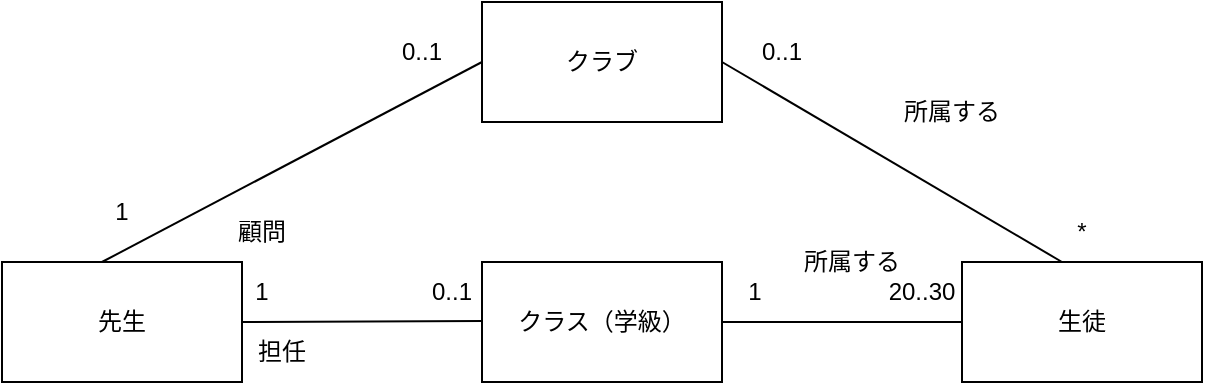 <mxfile version="21.5.2" type="device">
  <diagram name="ページ1" id="9ATg9WZ0ROGsVgX8xcEM">
    <mxGraphModel dx="880" dy="444" grid="1" gridSize="10" guides="1" tooltips="1" connect="1" arrows="1" fold="1" page="1" pageScale="1" pageWidth="827" pageHeight="1169" math="0" shadow="0">
      <root>
        <mxCell id="0" />
        <mxCell id="1" parent="0" />
        <mxCell id="f5FzRZK3LOiGx8u_OkfJ-248" value="" style="rounded=0;whiteSpace=wrap;html=1;" vertex="1" parent="1">
          <mxGeometry x="260" y="280" width="120" height="60" as="geometry" />
        </mxCell>
        <mxCell id="f5FzRZK3LOiGx8u_OkfJ-249" value="" style="rounded=0;whiteSpace=wrap;html=1;" vertex="1" parent="1">
          <mxGeometry x="500" y="280" width="120" height="60" as="geometry" />
        </mxCell>
        <mxCell id="f5FzRZK3LOiGx8u_OkfJ-250" value="" style="rounded=0;whiteSpace=wrap;html=1;" vertex="1" parent="1">
          <mxGeometry x="740" y="280" width="120" height="60" as="geometry" />
        </mxCell>
        <mxCell id="f5FzRZK3LOiGx8u_OkfJ-251" value="" style="rounded=0;whiteSpace=wrap;html=1;" vertex="1" parent="1">
          <mxGeometry x="500" y="150" width="120" height="60" as="geometry" />
        </mxCell>
        <mxCell id="f5FzRZK3LOiGx8u_OkfJ-252" value="クラス（学級）" style="text;html=1;strokeColor=none;fillColor=none;align=center;verticalAlign=middle;whiteSpace=wrap;rounded=0;" vertex="1" parent="1">
          <mxGeometry x="515" y="295" width="90" height="30" as="geometry" />
        </mxCell>
        <mxCell id="f5FzRZK3LOiGx8u_OkfJ-253" value="先生" style="text;html=1;strokeColor=none;fillColor=none;align=center;verticalAlign=middle;whiteSpace=wrap;rounded=0;" vertex="1" parent="1">
          <mxGeometry x="290" y="295" width="60" height="30" as="geometry" />
        </mxCell>
        <mxCell id="f5FzRZK3LOiGx8u_OkfJ-254" value="クラブ" style="text;html=1;strokeColor=none;fillColor=none;align=center;verticalAlign=middle;whiteSpace=wrap;rounded=0;" vertex="1" parent="1">
          <mxGeometry x="530" y="165" width="60" height="30" as="geometry" />
        </mxCell>
        <mxCell id="f5FzRZK3LOiGx8u_OkfJ-255" value="生徒" style="text;html=1;strokeColor=none;fillColor=none;align=center;verticalAlign=middle;whiteSpace=wrap;rounded=0;" vertex="1" parent="1">
          <mxGeometry x="770" y="295" width="60" height="30" as="geometry" />
        </mxCell>
        <mxCell id="f5FzRZK3LOiGx8u_OkfJ-256" value="" style="endArrow=none;html=1;rounded=0;exitX=1;exitY=0.5;exitDx=0;exitDy=0;" edge="1" parent="1" source="f5FzRZK3LOiGx8u_OkfJ-251">
          <mxGeometry width="50" height="50" relative="1" as="geometry">
            <mxPoint x="650" y="170" as="sourcePoint" />
            <mxPoint x="790" y="280" as="targetPoint" />
          </mxGeometry>
        </mxCell>
        <mxCell id="f5FzRZK3LOiGx8u_OkfJ-257" value="0..1" style="text;html=1;strokeColor=none;fillColor=none;align=center;verticalAlign=middle;whiteSpace=wrap;rounded=0;" vertex="1" parent="1">
          <mxGeometry x="620" y="160" width="60" height="30" as="geometry" />
        </mxCell>
        <mxCell id="f5FzRZK3LOiGx8u_OkfJ-258" value="*" style="text;html=1;strokeColor=none;fillColor=none;align=center;verticalAlign=middle;whiteSpace=wrap;rounded=0;" vertex="1" parent="1">
          <mxGeometry x="770" y="250" width="60" height="30" as="geometry" />
        </mxCell>
        <mxCell id="f5FzRZK3LOiGx8u_OkfJ-259" value="" style="endArrow=none;html=1;rounded=0;" edge="1" parent="1">
          <mxGeometry width="50" height="50" relative="1" as="geometry">
            <mxPoint x="310" y="280" as="sourcePoint" />
            <mxPoint x="500" y="180" as="targetPoint" />
          </mxGeometry>
        </mxCell>
        <mxCell id="f5FzRZK3LOiGx8u_OkfJ-260" value="1" style="text;html=1;strokeColor=none;fillColor=none;align=center;verticalAlign=middle;whiteSpace=wrap;rounded=0;" vertex="1" parent="1">
          <mxGeometry x="290" y="240" width="60" height="30" as="geometry" />
        </mxCell>
        <mxCell id="f5FzRZK3LOiGx8u_OkfJ-261" value="0..1" style="text;html=1;strokeColor=none;fillColor=none;align=center;verticalAlign=middle;whiteSpace=wrap;rounded=0;" vertex="1" parent="1">
          <mxGeometry x="440" y="160" width="60" height="30" as="geometry" />
        </mxCell>
        <mxCell id="f5FzRZK3LOiGx8u_OkfJ-262" value="" style="endArrow=none;html=1;rounded=0;exitX=1;exitY=0.5;exitDx=0;exitDy=0;" edge="1" parent="1" source="f5FzRZK3LOiGx8u_OkfJ-248">
          <mxGeometry width="50" height="50" relative="1" as="geometry">
            <mxPoint x="390" y="309.5" as="sourcePoint" />
            <mxPoint x="500" y="309.5" as="targetPoint" />
          </mxGeometry>
        </mxCell>
        <mxCell id="f5FzRZK3LOiGx8u_OkfJ-263" value="1" style="text;html=1;strokeColor=none;fillColor=none;align=center;verticalAlign=middle;whiteSpace=wrap;rounded=0;" vertex="1" parent="1">
          <mxGeometry x="360" y="280" width="60" height="30" as="geometry" />
        </mxCell>
        <mxCell id="f5FzRZK3LOiGx8u_OkfJ-264" value="0..1" style="text;html=1;strokeColor=none;fillColor=none;align=center;verticalAlign=middle;whiteSpace=wrap;rounded=0;" vertex="1" parent="1">
          <mxGeometry x="455" y="280" width="60" height="30" as="geometry" />
        </mxCell>
        <mxCell id="f5FzRZK3LOiGx8u_OkfJ-265" value="" style="endArrow=none;html=1;rounded=0;entryX=0;entryY=0.5;entryDx=0;entryDy=0;" edge="1" parent="1" target="f5FzRZK3LOiGx8u_OkfJ-250">
          <mxGeometry width="50" height="50" relative="1" as="geometry">
            <mxPoint x="620" y="310" as="sourcePoint" />
            <mxPoint x="670" y="260" as="targetPoint" />
          </mxGeometry>
        </mxCell>
        <mxCell id="f5FzRZK3LOiGx8u_OkfJ-266" value="1" style="text;html=1;strokeColor=none;fillColor=none;align=center;verticalAlign=middle;whiteSpace=wrap;rounded=0;" vertex="1" parent="1">
          <mxGeometry x="614" y="280" width="45" height="30" as="geometry" />
        </mxCell>
        <mxCell id="f5FzRZK3LOiGx8u_OkfJ-267" value="20..30" style="text;html=1;strokeColor=none;fillColor=none;align=center;verticalAlign=middle;whiteSpace=wrap;rounded=0;" vertex="1" parent="1">
          <mxGeometry x="690" y="280" width="60" height="30" as="geometry" />
        </mxCell>
        <mxCell id="f5FzRZK3LOiGx8u_OkfJ-268" value="担任" style="text;html=1;strokeColor=none;fillColor=none;align=center;verticalAlign=middle;whiteSpace=wrap;rounded=0;" vertex="1" parent="1">
          <mxGeometry x="370" y="310" width="60" height="30" as="geometry" />
        </mxCell>
        <mxCell id="f5FzRZK3LOiGx8u_OkfJ-269" value="顧問" style="text;html=1;strokeColor=none;fillColor=none;align=center;verticalAlign=middle;whiteSpace=wrap;rounded=0;" vertex="1" parent="1">
          <mxGeometry x="360" y="250" width="60" height="30" as="geometry" />
        </mxCell>
        <mxCell id="f5FzRZK3LOiGx8u_OkfJ-270" value="所属する" style="text;html=1;strokeColor=none;fillColor=none;align=center;verticalAlign=middle;whiteSpace=wrap;rounded=0;" vertex="1" parent="1">
          <mxGeometry x="690" y="190" width="90" height="30" as="geometry" />
        </mxCell>
        <mxCell id="f5FzRZK3LOiGx8u_OkfJ-271" value="所属する" style="text;html=1;strokeColor=none;fillColor=none;align=center;verticalAlign=middle;whiteSpace=wrap;rounded=0;" vertex="1" parent="1">
          <mxGeometry x="640" y="265" width="90" height="30" as="geometry" />
        </mxCell>
      </root>
    </mxGraphModel>
  </diagram>
</mxfile>
